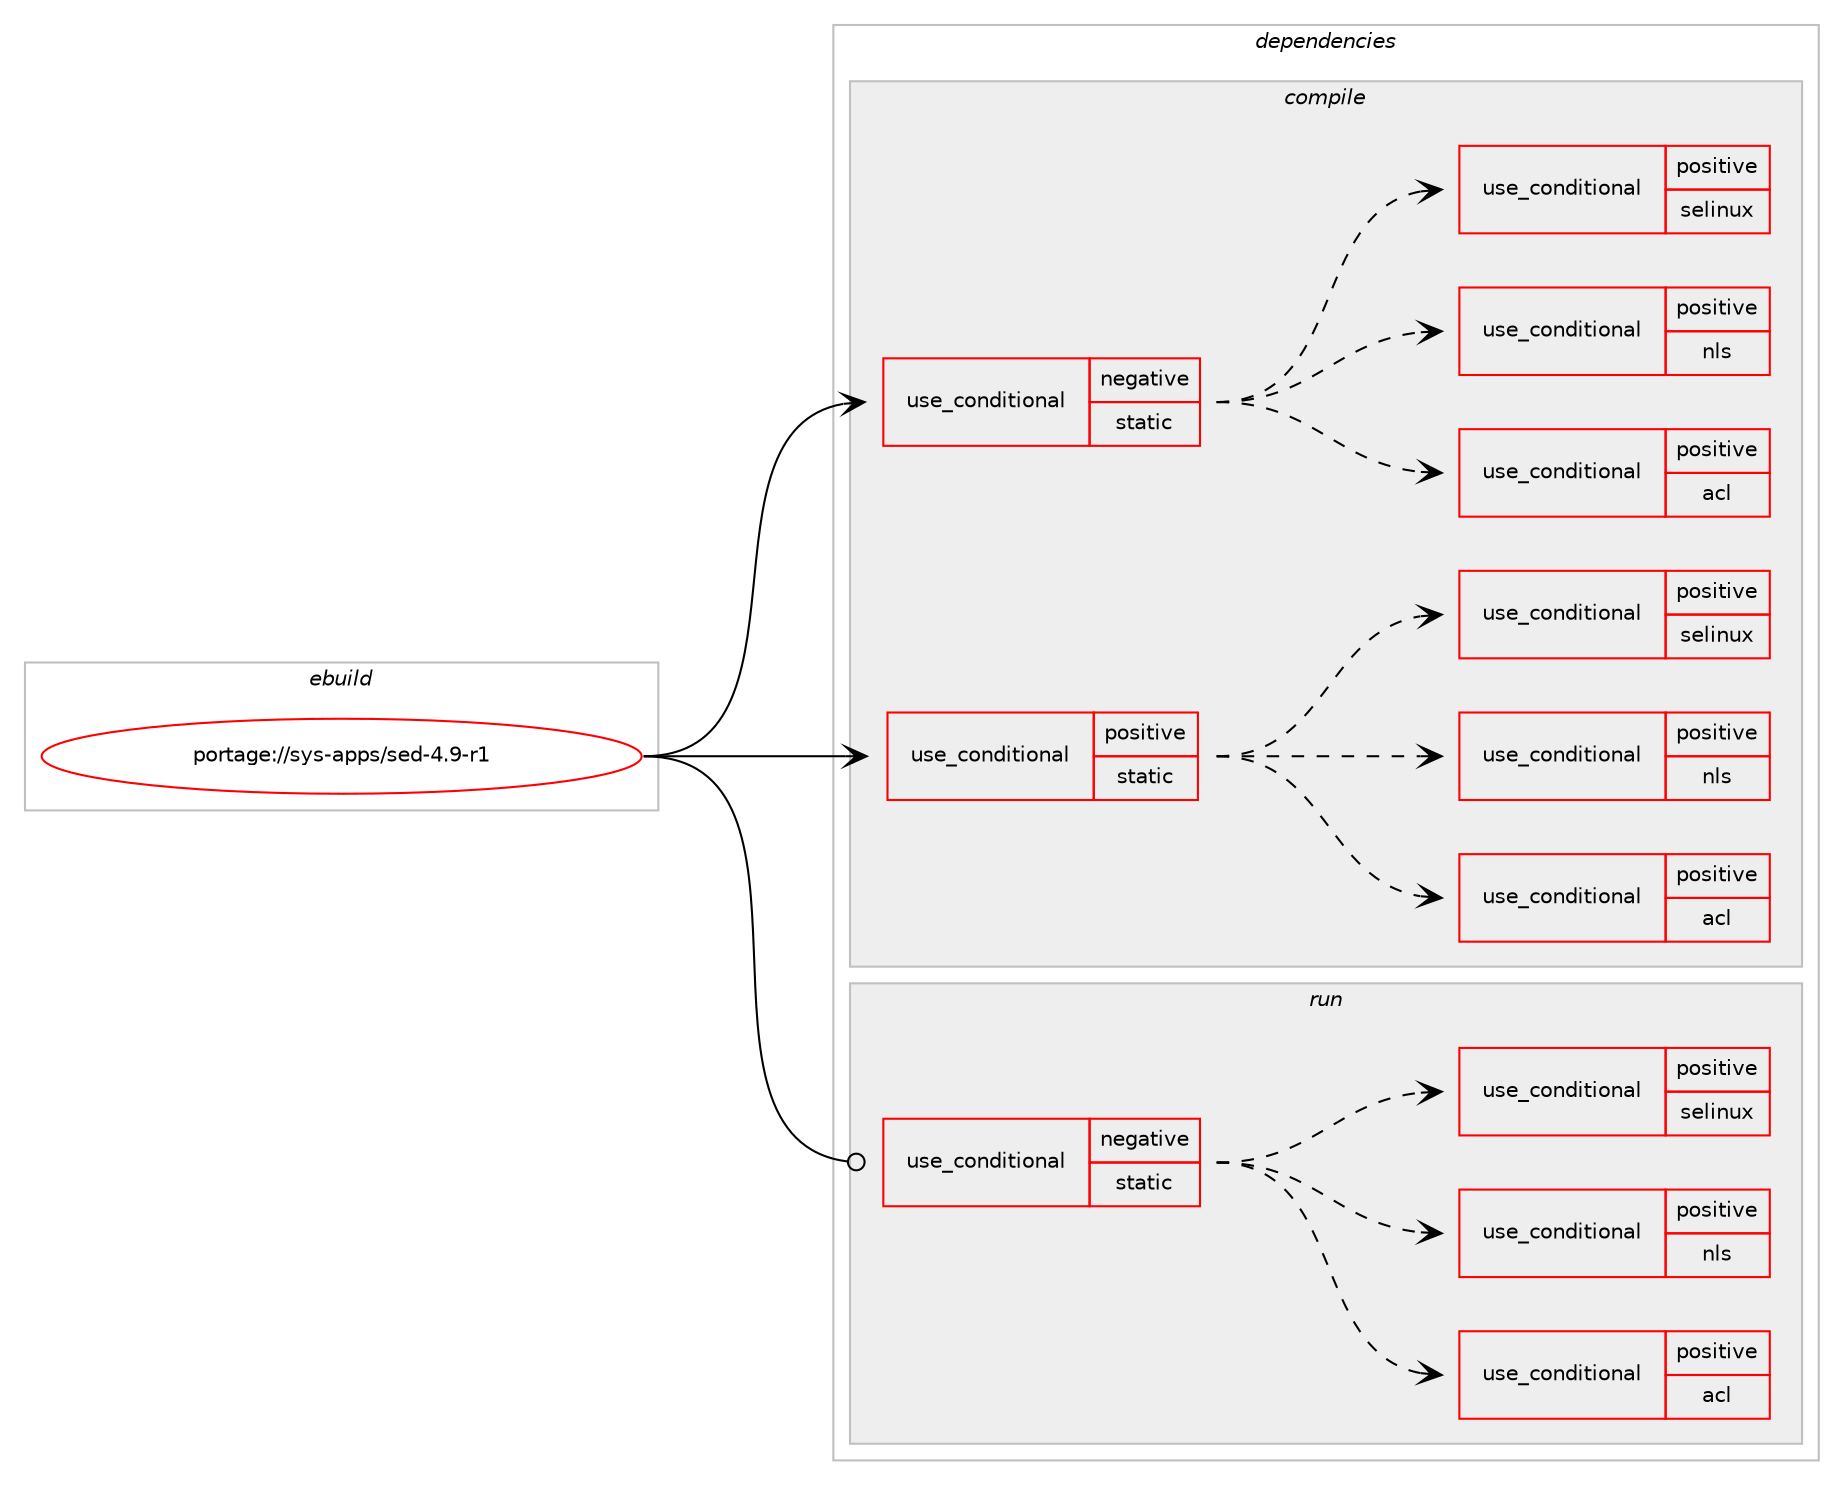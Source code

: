 digraph prolog {

# *************
# Graph options
# *************

newrank=true;
concentrate=true;
compound=true;
graph [rankdir=LR,fontname=Helvetica,fontsize=10,ranksep=1.5];#, ranksep=2.5, nodesep=0.2];
edge  [arrowhead=vee];
node  [fontname=Helvetica,fontsize=10];

# **********
# The ebuild
# **********

subgraph cluster_leftcol {
color=gray;
rank=same;
label=<<i>ebuild</i>>;
id [label="portage://sys-apps/sed-4.9-r1", color=red, width=4, href="../sys-apps/sed-4.9-r1.svg"];
}

# ****************
# The dependencies
# ****************

subgraph cluster_midcol {
color=gray;
label=<<i>dependencies</i>>;
subgraph cluster_compile {
fillcolor="#eeeeee";
style=filled;
label=<<i>compile</i>>;
subgraph cond109156 {
dependency212101 [label=<<TABLE BORDER="0" CELLBORDER="1" CELLSPACING="0" CELLPADDING="4"><TR><TD ROWSPAN="3" CELLPADDING="10">use_conditional</TD></TR><TR><TD>negative</TD></TR><TR><TD>static</TD></TR></TABLE>>, shape=none, color=red];
subgraph cond109157 {
dependency212102 [label=<<TABLE BORDER="0" CELLBORDER="1" CELLSPACING="0" CELLPADDING="4"><TR><TD ROWSPAN="3" CELLPADDING="10">use_conditional</TD></TR><TR><TD>positive</TD></TR><TR><TD>acl</TD></TR></TABLE>>, shape=none, color=red];
# *** BEGIN UNKNOWN DEPENDENCY TYPE (TODO) ***
# dependency212102 -> package_dependency(portage://sys-apps/sed-4.9-r1,install,no,virtual,acl,none,[,,],[],[])
# *** END UNKNOWN DEPENDENCY TYPE (TODO) ***

}
dependency212101:e -> dependency212102:w [weight=20,style="dashed",arrowhead="vee"];
subgraph cond109158 {
dependency212103 [label=<<TABLE BORDER="0" CELLBORDER="1" CELLSPACING="0" CELLPADDING="4"><TR><TD ROWSPAN="3" CELLPADDING="10">use_conditional</TD></TR><TR><TD>positive</TD></TR><TR><TD>nls</TD></TR></TABLE>>, shape=none, color=red];
# *** BEGIN UNKNOWN DEPENDENCY TYPE (TODO) ***
# dependency212103 -> package_dependency(portage://sys-apps/sed-4.9-r1,install,no,virtual,libintl,none,[,,],[],[])
# *** END UNKNOWN DEPENDENCY TYPE (TODO) ***

}
dependency212101:e -> dependency212103:w [weight=20,style="dashed",arrowhead="vee"];
subgraph cond109159 {
dependency212104 [label=<<TABLE BORDER="0" CELLBORDER="1" CELLSPACING="0" CELLPADDING="4"><TR><TD ROWSPAN="3" CELLPADDING="10">use_conditional</TD></TR><TR><TD>positive</TD></TR><TR><TD>selinux</TD></TR></TABLE>>, shape=none, color=red];
# *** BEGIN UNKNOWN DEPENDENCY TYPE (TODO) ***
# dependency212104 -> package_dependency(portage://sys-apps/sed-4.9-r1,install,no,sys-libs,libselinux,none,[,,],[],[])
# *** END UNKNOWN DEPENDENCY TYPE (TODO) ***

}
dependency212101:e -> dependency212104:w [weight=20,style="dashed",arrowhead="vee"];
}
id:e -> dependency212101:w [weight=20,style="solid",arrowhead="vee"];
subgraph cond109160 {
dependency212105 [label=<<TABLE BORDER="0" CELLBORDER="1" CELLSPACING="0" CELLPADDING="4"><TR><TD ROWSPAN="3" CELLPADDING="10">use_conditional</TD></TR><TR><TD>positive</TD></TR><TR><TD>static</TD></TR></TABLE>>, shape=none, color=red];
subgraph cond109161 {
dependency212106 [label=<<TABLE BORDER="0" CELLBORDER="1" CELLSPACING="0" CELLPADDING="4"><TR><TD ROWSPAN="3" CELLPADDING="10">use_conditional</TD></TR><TR><TD>positive</TD></TR><TR><TD>acl</TD></TR></TABLE>>, shape=none, color=red];
# *** BEGIN UNKNOWN DEPENDENCY TYPE (TODO) ***
# dependency212106 -> package_dependency(portage://sys-apps/sed-4.9-r1,install,no,virtual,acl,none,[,,],[],[use(enable(static-libs),positive)])
# *** END UNKNOWN DEPENDENCY TYPE (TODO) ***

}
dependency212105:e -> dependency212106:w [weight=20,style="dashed",arrowhead="vee"];
subgraph cond109162 {
dependency212107 [label=<<TABLE BORDER="0" CELLBORDER="1" CELLSPACING="0" CELLPADDING="4"><TR><TD ROWSPAN="3" CELLPADDING="10">use_conditional</TD></TR><TR><TD>positive</TD></TR><TR><TD>nls</TD></TR></TABLE>>, shape=none, color=red];
# *** BEGIN UNKNOWN DEPENDENCY TYPE (TODO) ***
# dependency212107 -> package_dependency(portage://sys-apps/sed-4.9-r1,install,no,virtual,libintl,none,[,,],[],[use(enable(static-libs),positive)])
# *** END UNKNOWN DEPENDENCY TYPE (TODO) ***

}
dependency212105:e -> dependency212107:w [weight=20,style="dashed",arrowhead="vee"];
subgraph cond109163 {
dependency212108 [label=<<TABLE BORDER="0" CELLBORDER="1" CELLSPACING="0" CELLPADDING="4"><TR><TD ROWSPAN="3" CELLPADDING="10">use_conditional</TD></TR><TR><TD>positive</TD></TR><TR><TD>selinux</TD></TR></TABLE>>, shape=none, color=red];
# *** BEGIN UNKNOWN DEPENDENCY TYPE (TODO) ***
# dependency212108 -> package_dependency(portage://sys-apps/sed-4.9-r1,install,no,sys-libs,libselinux,none,[,,],[],[use(enable(static-libs),positive)])
# *** END UNKNOWN DEPENDENCY TYPE (TODO) ***

}
dependency212105:e -> dependency212108:w [weight=20,style="dashed",arrowhead="vee"];
}
id:e -> dependency212105:w [weight=20,style="solid",arrowhead="vee"];
}
subgraph cluster_compileandrun {
fillcolor="#eeeeee";
style=filled;
label=<<i>compile and run</i>>;
}
subgraph cluster_run {
fillcolor="#eeeeee";
style=filled;
label=<<i>run</i>>;
subgraph cond109164 {
dependency212109 [label=<<TABLE BORDER="0" CELLBORDER="1" CELLSPACING="0" CELLPADDING="4"><TR><TD ROWSPAN="3" CELLPADDING="10">use_conditional</TD></TR><TR><TD>negative</TD></TR><TR><TD>static</TD></TR></TABLE>>, shape=none, color=red];
subgraph cond109165 {
dependency212110 [label=<<TABLE BORDER="0" CELLBORDER="1" CELLSPACING="0" CELLPADDING="4"><TR><TD ROWSPAN="3" CELLPADDING="10">use_conditional</TD></TR><TR><TD>positive</TD></TR><TR><TD>acl</TD></TR></TABLE>>, shape=none, color=red];
# *** BEGIN UNKNOWN DEPENDENCY TYPE (TODO) ***
# dependency212110 -> package_dependency(portage://sys-apps/sed-4.9-r1,run,no,virtual,acl,none,[,,],[],[])
# *** END UNKNOWN DEPENDENCY TYPE (TODO) ***

}
dependency212109:e -> dependency212110:w [weight=20,style="dashed",arrowhead="vee"];
subgraph cond109166 {
dependency212111 [label=<<TABLE BORDER="0" CELLBORDER="1" CELLSPACING="0" CELLPADDING="4"><TR><TD ROWSPAN="3" CELLPADDING="10">use_conditional</TD></TR><TR><TD>positive</TD></TR><TR><TD>nls</TD></TR></TABLE>>, shape=none, color=red];
# *** BEGIN UNKNOWN DEPENDENCY TYPE (TODO) ***
# dependency212111 -> package_dependency(portage://sys-apps/sed-4.9-r1,run,no,virtual,libintl,none,[,,],[],[])
# *** END UNKNOWN DEPENDENCY TYPE (TODO) ***

}
dependency212109:e -> dependency212111:w [weight=20,style="dashed",arrowhead="vee"];
subgraph cond109167 {
dependency212112 [label=<<TABLE BORDER="0" CELLBORDER="1" CELLSPACING="0" CELLPADDING="4"><TR><TD ROWSPAN="3" CELLPADDING="10">use_conditional</TD></TR><TR><TD>positive</TD></TR><TR><TD>selinux</TD></TR></TABLE>>, shape=none, color=red];
# *** BEGIN UNKNOWN DEPENDENCY TYPE (TODO) ***
# dependency212112 -> package_dependency(portage://sys-apps/sed-4.9-r1,run,no,sys-libs,libselinux,none,[,,],[],[])
# *** END UNKNOWN DEPENDENCY TYPE (TODO) ***

}
dependency212109:e -> dependency212112:w [weight=20,style="dashed",arrowhead="vee"];
}
id:e -> dependency212109:w [weight=20,style="solid",arrowhead="odot"];
}
}

# **************
# The candidates
# **************

subgraph cluster_choices {
rank=same;
color=gray;
label=<<i>candidates</i>>;

}

}
